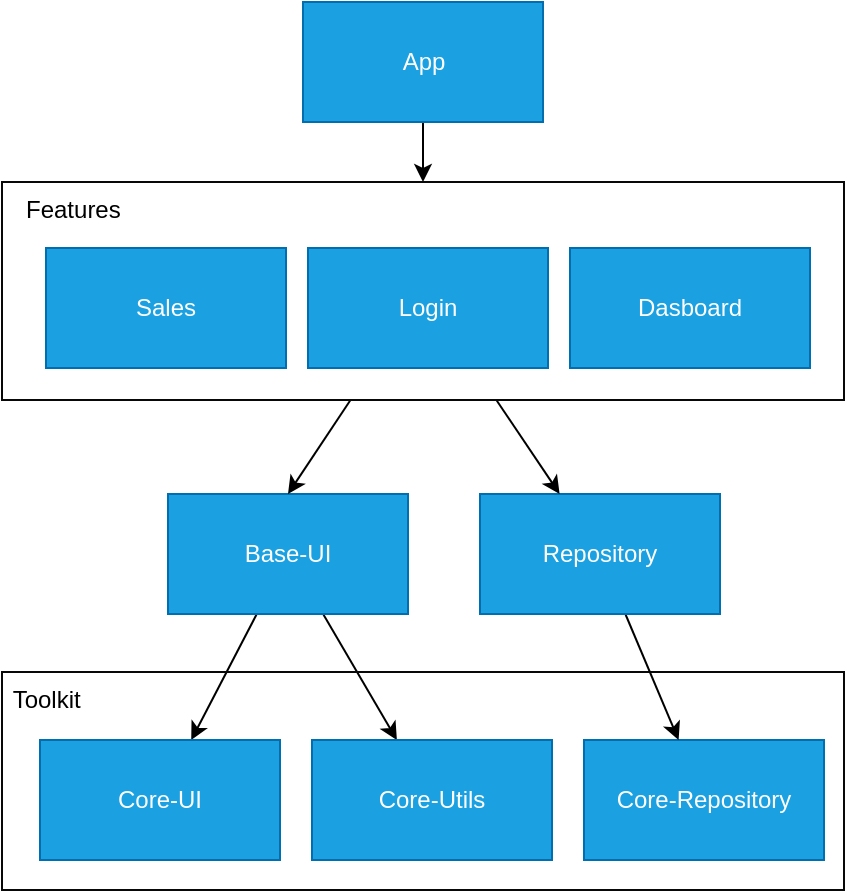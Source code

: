 <mxfile>
    <diagram id="2yzTeWbuNOJMP9-i5i0q" name="Página-1">
        <mxGraphModel dx="820" dy="478" grid="0" gridSize="10" guides="1" tooltips="1" connect="1" arrows="1" fold="1" page="0" pageScale="1" pageWidth="827" pageHeight="1169" background="#ffffff" math="0" shadow="0">
            <root>
                <mxCell id="0"/>
                <mxCell id="1" parent="0"/>
                <mxCell id="25" style="edgeStyle=none;html=1;labelBackgroundColor=#000000;fontColor=#000000;strokeColor=#000000;" parent="1" source="2" target="6" edge="1">
                    <mxGeometry relative="1" as="geometry"/>
                </mxCell>
                <mxCell id="2" value="App" style="rounded=0;whiteSpace=wrap;html=1;fillColor=#1ba1e2;fontColor=#ffffff;strokeColor=#006EAF;" parent="1" vertex="1">
                    <mxGeometry x="240.5" y="188" width="120" height="60" as="geometry"/>
                </mxCell>
                <mxCell id="20" style="edgeStyle=none;html=1;labelBackgroundColor=#000000;fontColor=#000000;strokeColor=#000000;" parent="1" source="10" target="15" edge="1">
                    <mxGeometry relative="1" as="geometry"/>
                </mxCell>
                <mxCell id="21" style="edgeStyle=none;html=1;labelBackgroundColor=#000000;fontColor=#000000;strokeColor=#000000;" parent="1" source="10" target="14" edge="1">
                    <mxGeometry relative="1" as="geometry"/>
                </mxCell>
                <mxCell id="10" value="Base-UI" style="rounded=0;whiteSpace=wrap;html=1;fillColor=#1ba1e2;fontColor=#ffffff;strokeColor=#006EAF;" parent="1" vertex="1">
                    <mxGeometry x="173" y="434" width="120" height="60" as="geometry"/>
                </mxCell>
                <mxCell id="19" style="edgeStyle=none;html=1;entryX=0.5;entryY=0;entryDx=0;entryDy=0;labelBackgroundColor=#000000;fontColor=#000000;strokeColor=#000000;" parent="1" source="6" target="10" edge="1">
                    <mxGeometry relative="1" as="geometry"/>
                </mxCell>
                <mxCell id="13" value="Core-Repository" style="rounded=0;whiteSpace=wrap;html=1;fillColor=#1ba1e2;fontColor=#ffffff;strokeColor=#006EAF;" parent="1" vertex="1">
                    <mxGeometry x="381" y="557" width="120" height="60" as="geometry"/>
                </mxCell>
                <mxCell id="14" value="Core-Utils" style="rounded=0;whiteSpace=wrap;html=1;fillColor=#1ba1e2;fontColor=#ffffff;strokeColor=#006EAF;" parent="1" vertex="1">
                    <mxGeometry x="245" y="557" width="120" height="60" as="geometry"/>
                </mxCell>
                <mxCell id="15" value="Core-UI" style="rounded=0;whiteSpace=wrap;html=1;fillColor=#1ba1e2;fontColor=#ffffff;strokeColor=#006EAF;" parent="1" vertex="1">
                    <mxGeometry x="109" y="557" width="120" height="60" as="geometry"/>
                </mxCell>
                <mxCell id="16" value="&lt;font color=&quot;#000000&quot;&gt;&amp;nbsp;Toolkit&lt;/font&gt;" style="rounded=0;whiteSpace=wrap;html=1;fillColor=none;strokeColor=#080808;align=left;verticalAlign=top;" parent="1" vertex="1">
                    <mxGeometry x="90" y="523" width="421" height="109" as="geometry"/>
                </mxCell>
                <mxCell id="23" style="edgeStyle=none;html=1;labelBackgroundColor=#000000;fontColor=#000000;strokeColor=#000000;" parent="1" source="22" target="13" edge="1">
                    <mxGeometry relative="1" as="geometry"/>
                </mxCell>
                <mxCell id="22" value="Repository" style="rounded=0;whiteSpace=wrap;html=1;fillColor=#1ba1e2;fontColor=#ffffff;strokeColor=#006EAF;" parent="1" vertex="1">
                    <mxGeometry x="329" y="434" width="120" height="60" as="geometry"/>
                </mxCell>
                <mxCell id="24" style="edgeStyle=none;html=1;labelBackgroundColor=#000000;fontColor=#000000;strokeColor=#000000;" parent="1" source="6" target="22" edge="1">
                    <mxGeometry relative="1" as="geometry"/>
                </mxCell>
                <mxCell id="3" value="Login" style="rounded=0;whiteSpace=wrap;html=1;fillColor=#1ba1e2;fontColor=#ffffff;strokeColor=#006EAF;" parent="1" vertex="1">
                    <mxGeometry x="243" y="311" width="120" height="60" as="geometry"/>
                </mxCell>
                <mxCell id="4" value="Dasboard" style="rounded=0;whiteSpace=wrap;html=1;fillColor=#1ba1e2;fontColor=#ffffff;strokeColor=#006EAF;" parent="1" vertex="1">
                    <mxGeometry x="374" y="311" width="120" height="60" as="geometry"/>
                </mxCell>
                <mxCell id="5" value="Sales" style="rounded=0;whiteSpace=wrap;html=1;fillColor=#1ba1e2;fontColor=#ffffff;strokeColor=#006EAF;" parent="1" vertex="1">
                    <mxGeometry x="112" y="311" width="120" height="60" as="geometry"/>
                </mxCell>
                <mxCell id="6" value="&lt;font color=&quot;#000000&quot;&gt;&amp;nbsp; &amp;nbsp;Features&lt;/font&gt;" style="rounded=0;whiteSpace=wrap;html=1;fillColor=none;strokeColor=#080808;align=left;verticalAlign=top;" parent="1" vertex="1">
                    <mxGeometry x="90" y="278" width="421" height="109" as="geometry"/>
                </mxCell>
            </root>
        </mxGraphModel>
    </diagram>
</mxfile>